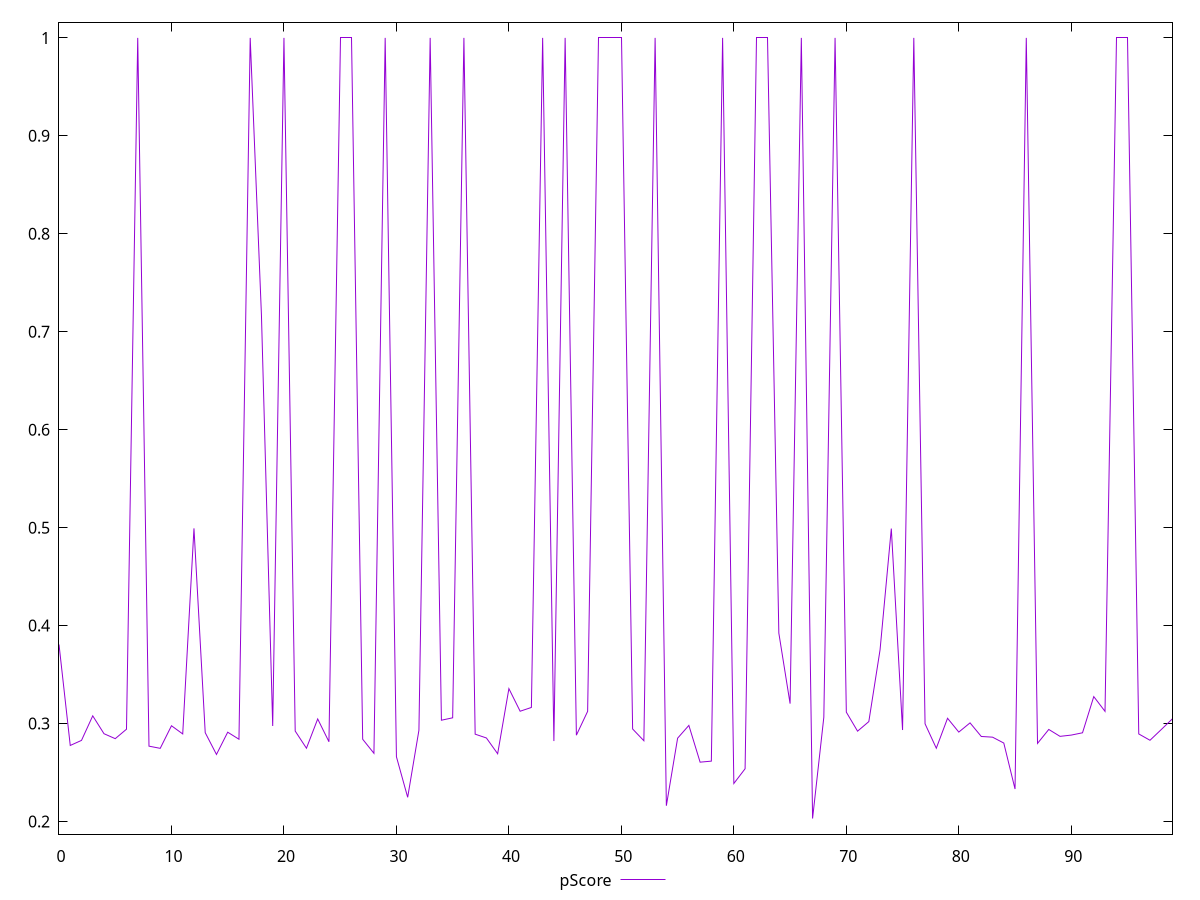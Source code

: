 reset

$pScore <<EOF
0 0.38070588235294117
1 0.2776470588235294
2 0.2828235294117647
3 0.3078823529411765
4 0.28964705882352937
5 0.28458823529411764
6 0.29423529411764704
7 1
8 0.27694117647058825
9 0.27470588235294113
10 0.29776470588235293
11 0.28941176470588237
12 0.49929411764705883
13 0.29070588235294115
14 0.2684705882352941
15 0.29117647058823526
16 0.28400000000000003
17 1
18 0.7166666666666667
19 0.2975294117647059
20 1
21 0.2923529411764706
22 0.2748235294117647
23 0.30470588235294116
24 0.28141176470588236
25 1
26 1
27 0.28400000000000003
28 0.2696470588235294
29 1
30 0.2661176470588235
31 0.22470588235294114
32 0.29317647058823526
33 1
34 0.3034117647058824
35 0.3058823529411765
36 1
37 0.28917647058823526
38 0.2852941176470588
39 0.2691764705882353
40 0.3356470588235294
41 0.3125882352941176
42 0.3164705882352941
43 1
44 0.28211764705882353
45 1
46 0.28811764705882353
47 0.3124705882352941
48 1
49 1
50 1
51 0.29447058823529415
52 0.28247058823529414
53 1
54 0.21611764705882353
55 0.28505882352941175
56 0.2981176470588235
57 0.2605882352941177
58 0.2616470588235294
59 1
60 0.2388235294117647
61 0.25388235294117645
62 1
63 1
64 0.39235294117647057
65 0.3203529411764706
66 1
67 0.20305882352941174
68 0.3064705882352941
69 1
70 0.3116470588235294
71 0.29223529411764704
72 0.302
73 0.37529411764705883
74 0.4990588235294118
75 0.29341176470588237
76 1
77 0.29976470588235293
78 0.2748235294117647
79 0.3054117647058824
80 0.2912941176470588
81 0.30070588235294116
82 0.2868235294117647
83 0.28611764705882353
84 0.2801176470588235
85 0.23317647058823526
86 1
87 0.2797647058823529
88 0.294
89 0.28694117647058826
90 0.28823529411764703
91 0.29058823529411765
92 0.32752941176470585
93 0.3124705882352941
94 1
95 1
96 0.28941176470588237
97 0.28294117647058825
98 0.2938823529411765
99 0.30494117647058827
EOF

set key outside below
set xrange [0:99]
set yrange [0.18711999999999998:1.0159388235294118]
set trange [0.18711999999999998:1.0159388235294118]
set terminal svg size 640, 500 enhanced background rgb 'white'
set output "report_00013_2021-02-09T12-04-24.940Z/uses-rel-preload/samples/pages/pScore/values.svg"

plot $pScore title "pScore" with line

reset
